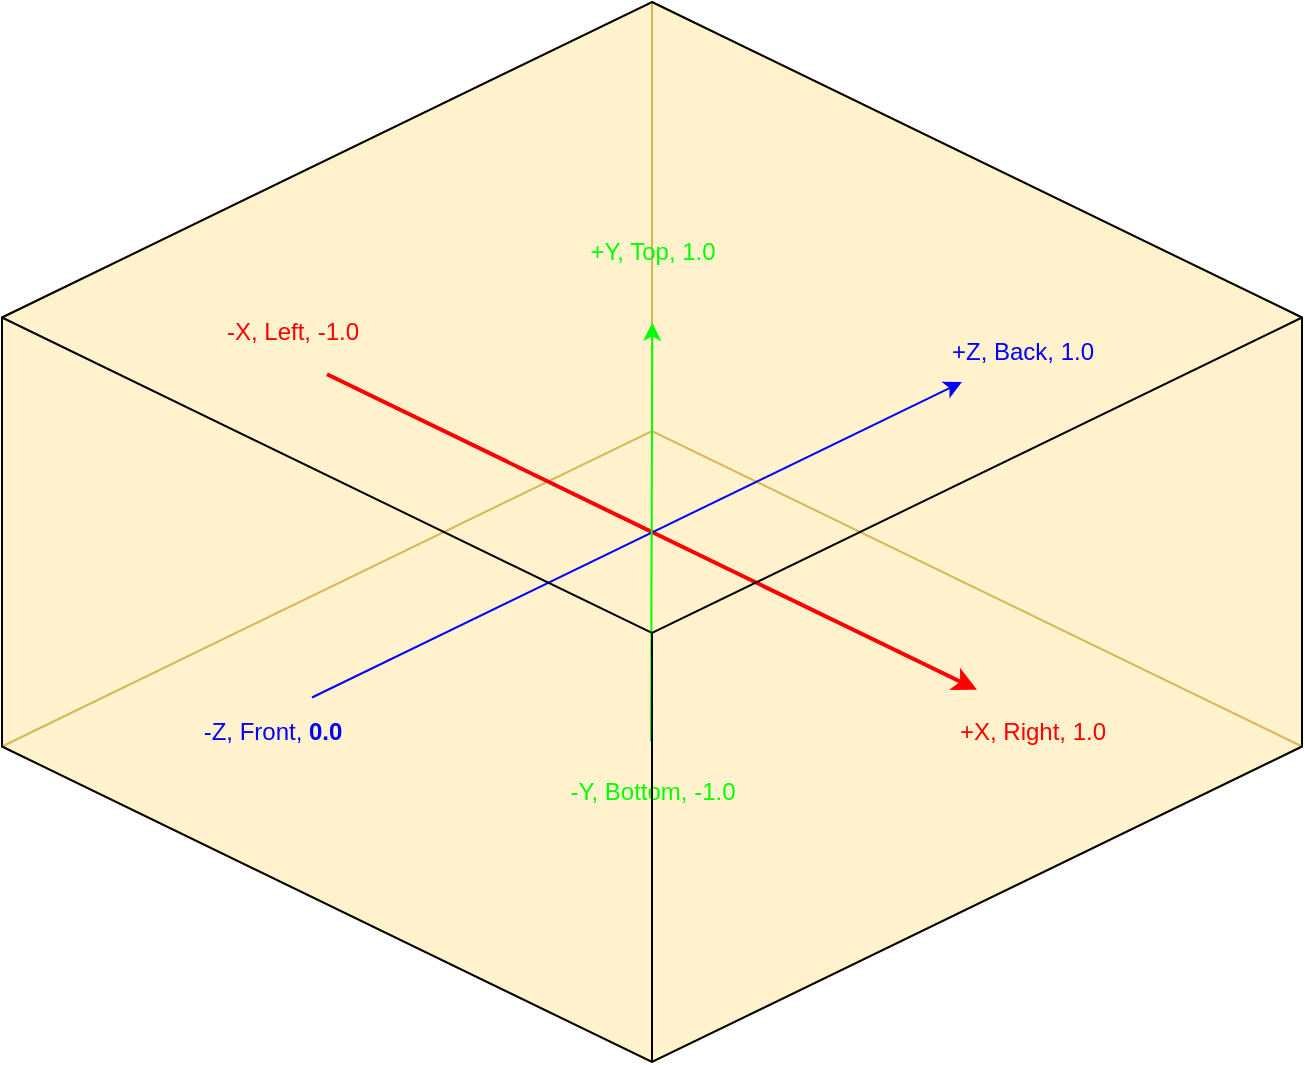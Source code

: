 <mxfile version="21.7.5" type="device">
  <diagram name="第 1 页" id="9aPga3mSMGG6Tqx6lpcI">
    <mxGraphModel dx="2424" dy="2560" grid="1" gridSize="10" guides="1" tooltips="1" connect="1" arrows="1" fold="1" page="1" pageScale="1" pageWidth="827" pageHeight="1169" math="0" shadow="0">
      <root>
        <mxCell id="0" />
        <mxCell id="1" parent="0" />
        <mxCell id="jArdzaFEfHP4NkJ5Xyua-5" value="" style="html=1;whiteSpace=wrap;shape=isoCube2;backgroundOutline=1;isoAngle=15.157;fillColor=#fff2cc;rotation=-180;strokeColor=#d6b656;" vertex="1" parent="1">
          <mxGeometry x="425" y="-910" width="650" height="530" as="geometry" />
        </mxCell>
        <mxCell id="jArdzaFEfHP4NkJ5Xyua-8" value="" style="endArrow=classic;html=1;rounded=0;exitX=0;exitY=0;exitDx=0;exitDy=372.25;exitPerimeter=0;entryX=0.5;entryY=1;entryDx=0;entryDy=0;entryPerimeter=0;fillColor=#e51400;strokeColor=#FF0000;strokeWidth=2;" edge="1" parent="1">
          <mxGeometry width="50" height="50" relative="1" as="geometry">
            <mxPoint x="587.5" y="-723.87" as="sourcePoint" />
            <mxPoint x="912.5" y="-566.12" as="targetPoint" />
          </mxGeometry>
        </mxCell>
        <mxCell id="jArdzaFEfHP4NkJ5Xyua-9" value="" style="endArrow=classic;html=1;rounded=0;exitX=0;exitY=0;exitDx=0;exitDy=372.25;exitPerimeter=0;entryX=0;entryY=0;entryDx=650;entryDy=372.25;entryPerimeter=0;strokeColor=#0000FF;" edge="1" parent="1">
          <mxGeometry width="50" height="50" relative="1" as="geometry">
            <mxPoint x="580" y="-562.25" as="sourcePoint" />
            <mxPoint x="905" y="-720.0" as="targetPoint" />
          </mxGeometry>
        </mxCell>
        <mxCell id="jArdzaFEfHP4NkJ5Xyua-10" value="" style="endArrow=classic;html=1;rounded=0;exitX=0.5;exitY=1;exitDx=0;exitDy=0;exitPerimeter=0;entryX=0.501;entryY=0.605;entryDx=0;entryDy=0;entryPerimeter=0;strokeColor=#00FF00;" edge="1" parent="1">
          <mxGeometry width="50" height="50" relative="1" as="geometry">
            <mxPoint x="749.5" y="-540.32" as="sourcePoint" />
            <mxPoint x="750.15" y="-749.67" as="targetPoint" />
          </mxGeometry>
        </mxCell>
        <mxCell id="jArdzaFEfHP4NkJ5Xyua-11" value="+X, Right, 1.0" style="text;html=1;align=center;verticalAlign=middle;resizable=0;points=[];autosize=1;strokeColor=none;fillColor=none;fontColor=#ff0000;" vertex="1" parent="1">
          <mxGeometry x="890" y="-560" width="100" height="30" as="geometry" />
        </mxCell>
        <mxCell id="jArdzaFEfHP4NkJ5Xyua-12" value="-X, Left, -1.0" style="text;html=1;align=center;verticalAlign=middle;resizable=0;points=[];autosize=1;strokeColor=none;fillColor=none;fontColor=#ff0000;" vertex="1" parent="1">
          <mxGeometry x="525" y="-760" width="90" height="30" as="geometry" />
        </mxCell>
        <mxCell id="jArdzaFEfHP4NkJ5Xyua-13" value="&lt;font color=&quot;#00ff00&quot;&gt;+Y, Top, 1.0&lt;/font&gt;" style="text;html=1;align=center;verticalAlign=middle;resizable=0;points=[];autosize=1;strokeColor=none;fillColor=none;fontColor=#ff0000;" vertex="1" parent="1">
          <mxGeometry x="705" y="-800" width="90" height="30" as="geometry" />
        </mxCell>
        <mxCell id="jArdzaFEfHP4NkJ5Xyua-14" value="&lt;font color=&quot;#00ff00&quot;&gt;-Y, Bottom, -1.0&lt;/font&gt;" style="text;html=1;align=center;verticalAlign=middle;resizable=0;points=[];autosize=1;strokeColor=none;fillColor=none;fontColor=#ff0000;" vertex="1" parent="1">
          <mxGeometry x="695" y="-530" width="110" height="30" as="geometry" />
        </mxCell>
        <mxCell id="jArdzaFEfHP4NkJ5Xyua-15" value="&lt;font&gt;-Z, Front, &lt;b&gt;0.0&lt;/b&gt;&lt;/font&gt;" style="text;html=1;align=center;verticalAlign=middle;resizable=0;points=[];autosize=1;strokeColor=none;fillColor=none;fontColor=#0000FF;" vertex="1" parent="1">
          <mxGeometry x="515" y="-560" width="90" height="30" as="geometry" />
        </mxCell>
        <mxCell id="jArdzaFEfHP4NkJ5Xyua-16" value="&lt;font&gt;+Z, Back, 1.0&lt;/font&gt;" style="text;html=1;align=center;verticalAlign=middle;resizable=0;points=[];autosize=1;strokeColor=none;fillColor=none;fontColor=#0000FF;" vertex="1" parent="1">
          <mxGeometry x="890" y="-750" width="90" height="30" as="geometry" />
        </mxCell>
        <mxCell id="jArdzaFEfHP4NkJ5Xyua-1" value="" style="html=1;whiteSpace=wrap;shape=isoCube2;backgroundOutline=1;isoAngle=15.157;fillColor=none;" vertex="1" parent="1">
          <mxGeometry x="425" y="-910" width="650" height="530" as="geometry" />
        </mxCell>
      </root>
    </mxGraphModel>
  </diagram>
</mxfile>
